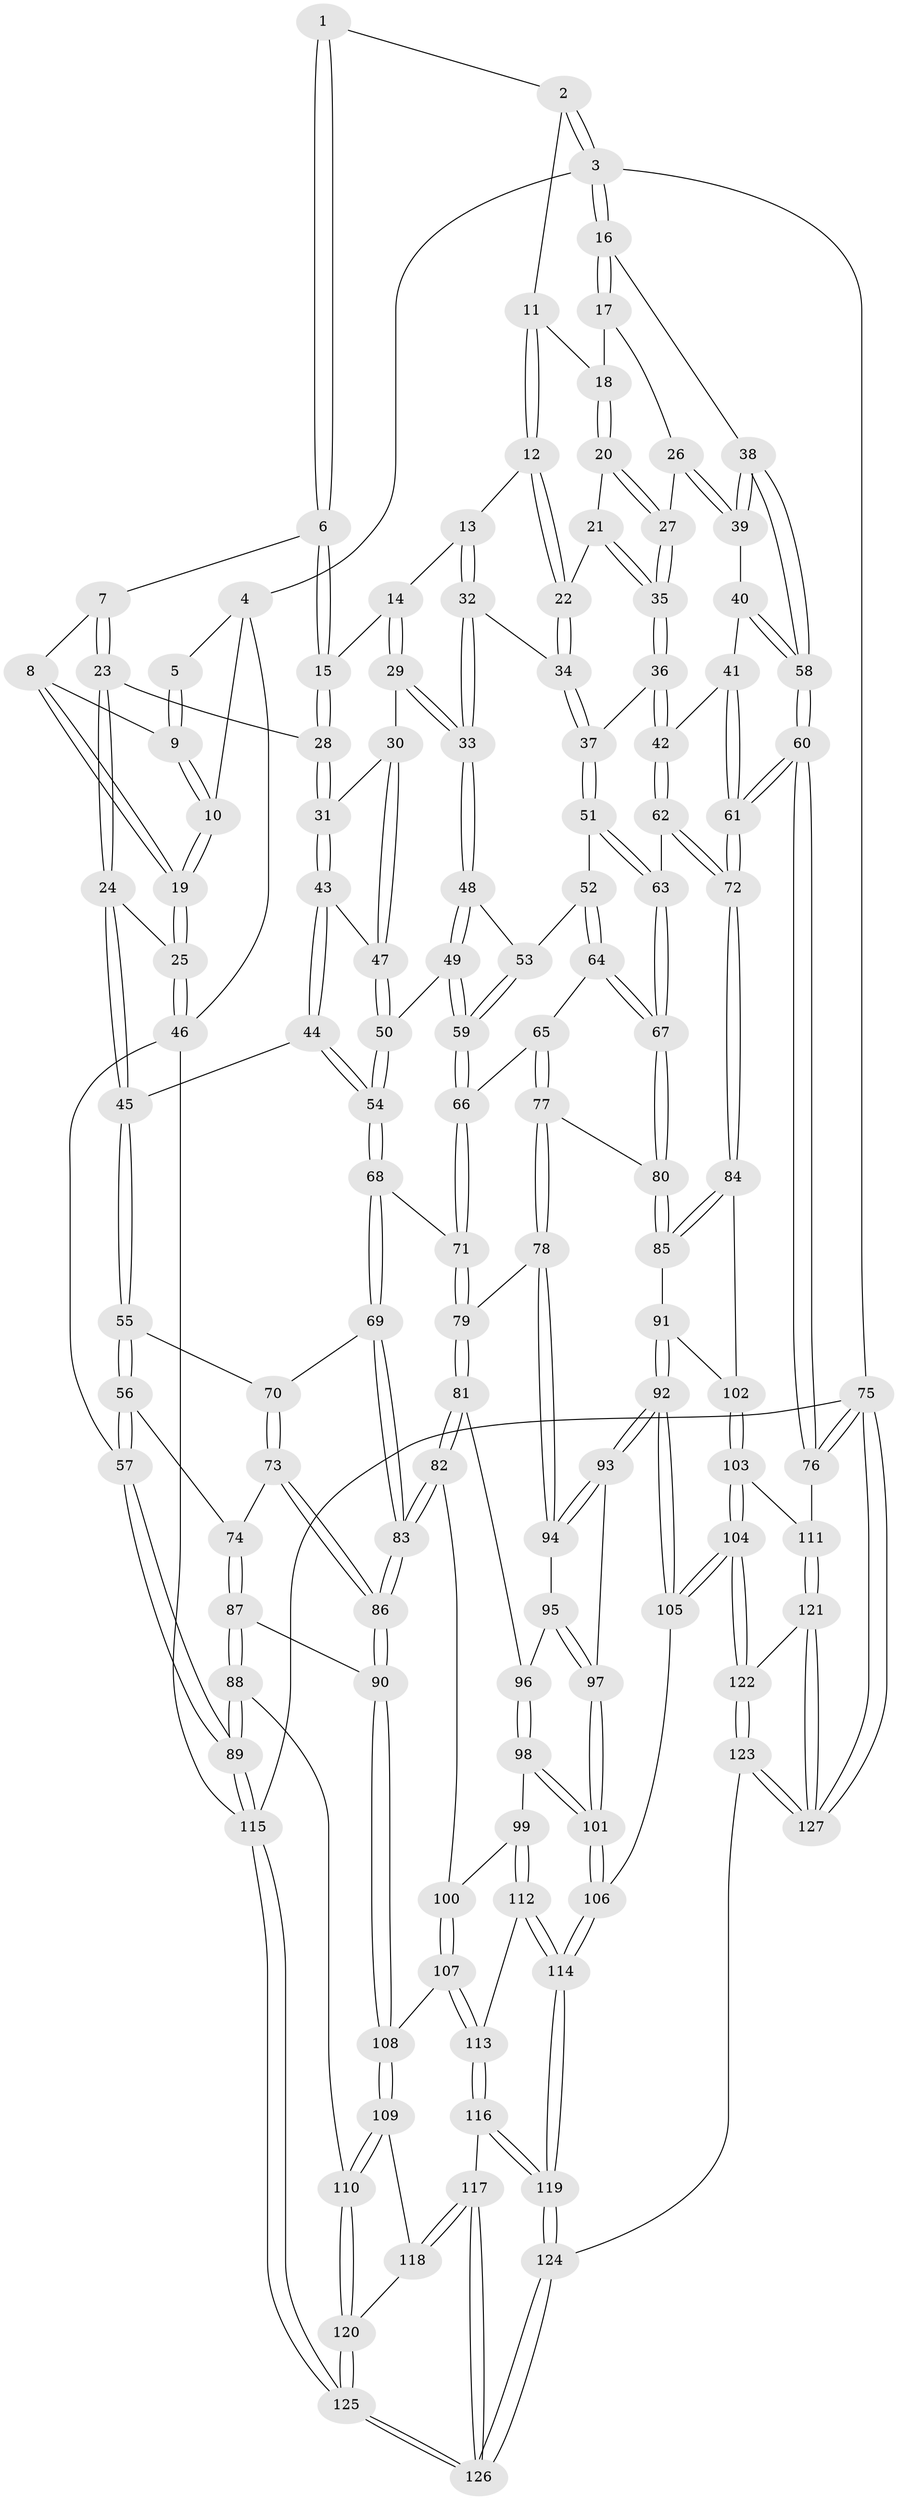 // Generated by graph-tools (version 1.1) at 2025/51/03/09/25 03:51:08]
// undirected, 127 vertices, 314 edges
graph export_dot {
graph [start="1"]
  node [color=gray90,style=filled];
  1 [pos="+0.5229524075236878+0"];
  2 [pos="+0.7122137006801001+0"];
  3 [pos="+1+0"];
  4 [pos="+0.1635277841785433+0"];
  5 [pos="+0.25348078937105395+0"];
  6 [pos="+0.4353810764331924+0.14093050659372372"];
  7 [pos="+0.4099205108139838+0.13414652852774414"];
  8 [pos="+0.3953008737571961+0.12625736283791764"];
  9 [pos="+0.35717021161735385+0.05534772398589025"];
  10 [pos="+0.14255643405679594+0.1870553329059348"];
  11 [pos="+0.68328870235379+0.0032619272140321396"];
  12 [pos="+0.5135332815503044+0.16041456686842653"];
  13 [pos="+0.5095043729272626+0.16238274386862273"];
  14 [pos="+0.4563547773899619+0.1555347093839494"];
  15 [pos="+0.4500889390659695+0.15134661995097104"];
  16 [pos="+1+0.026309827679766647"];
  17 [pos="+0.8570341442897675+0.17311543529447562"];
  18 [pos="+0.7169326502573423+0.10347957588949183"];
  19 [pos="+0.14016773331439084+0.21033920179994994"];
  20 [pos="+0.7140914428874889+0.13281812388995426"];
  21 [pos="+0.6492325255188544+0.2289978330779543"];
  22 [pos="+0.6370059296291096+0.2310001671106709"];
  23 [pos="+0.31335989449819673+0.27576631350146574"];
  24 [pos="+0.16147602651923756+0.2734120665886073"];
  25 [pos="+0.1350201910642129+0.2233135807138251"];
  26 [pos="+0.8203909841002411+0.2688553395244047"];
  27 [pos="+0.769046300385271+0.2684177910870014"];
  28 [pos="+0.3288044630149847+0.2809616702818373"];
  29 [pos="+0.40773019975114877+0.2963999775634354"];
  30 [pos="+0.39692662268830814+0.3016814575062028"];
  31 [pos="+0.3527493798902876+0.29015635104552034"];
  32 [pos="+0.5446859057018992+0.3229374097586988"];
  33 [pos="+0.5241319244993595+0.3334719814577294"];
  34 [pos="+0.5517818325028385+0.32446346361201694"];
  35 [pos="+0.7083987392261609+0.3295219826155712"];
  36 [pos="+0.6969300644468428+0.3638634035882237"];
  37 [pos="+0.643449366080908+0.3815301032351955"];
  38 [pos="+1+0.20979505299200998"];
  39 [pos="+0.8336984766208736+0.2799692873445285"];
  40 [pos="+0.8635719313463409+0.38551409746890364"];
  41 [pos="+0.860949585772132+0.3886259291752901"];
  42 [pos="+0.7946983869322111+0.4383927301135885"];
  43 [pos="+0.3321564921565464+0.3888670934651829"];
  44 [pos="+0.3018679608082777+0.395750063850873"];
  45 [pos="+0.16702221217850757+0.3422038717389522"];
  46 [pos="+0+0.22416893298962143"];
  47 [pos="+0.3915869492291582+0.38645127324083833"];
  48 [pos="+0.4858180430996335+0.4046315656408201"];
  49 [pos="+0.4451426817334673+0.44442551656796103"];
  50 [pos="+0.43464043866585494+0.44700994296187185"];
  51 [pos="+0.6317850796340614+0.4155627843810321"];
  52 [pos="+0.6144738728648331+0.439254702107442"];
  53 [pos="+0.5531491152362744+0.44179314922853896"];
  54 [pos="+0.3682383590513625+0.534655885724865"];
  55 [pos="+0.1465357429569443+0.4226582299060467"];
  56 [pos="+0.006743122076980426+0.5463789731568539"];
  57 [pos="+0+0.5929573427636772"];
  58 [pos="+1+0.3070500361465733"];
  59 [pos="+0.5152441983682562+0.4937112766008484"];
  60 [pos="+1+0.6619795399058738"];
  61 [pos="+1+0.6494280531407869"];
  62 [pos="+0.79596226494964+0.5225322258348358"];
  63 [pos="+0.7299139955906506+0.5636232930054017"];
  64 [pos="+0.5877453007430508+0.5359674810179381"];
  65 [pos="+0.5690902839289294+0.5475086473122299"];
  66 [pos="+0.5513919567570871+0.5391902306575904"];
  67 [pos="+0.7289637635947174+0.5646023630772977"];
  68 [pos="+0.3681695713962391+0.5348342843539521"];
  69 [pos="+0.3280613344250344+0.5610550548517743"];
  70 [pos="+0.21756831738678514+0.4933367521230285"];
  71 [pos="+0.4269973934439389+0.5680175423097933"];
  72 [pos="+1+0.6477284774295603"];
  73 [pos="+0.17435772253452345+0.6441793205056783"];
  74 [pos="+0.1450615467318057+0.6393108612530548"];
  75 [pos="+1+1"];
  76 [pos="+1+0.7505953343173569"];
  77 [pos="+0.5599529476279473+0.6353191024059095"];
  78 [pos="+0.5523211025383037+0.6470113577988799"];
  79 [pos="+0.471249703329182+0.6357977847587185"];
  80 [pos="+0.712587067563255+0.6394574171759979"];
  81 [pos="+0.41317963619041376+0.7064039471537829"];
  82 [pos="+0.35706398279273555+0.7093241168658719"];
  83 [pos="+0.290617786201891+0.6938776249030111"];
  84 [pos="+0.9824003216736381+0.6654680075595268"];
  85 [pos="+0.7163785018382905+0.6562174054717963"];
  86 [pos="+0.2868562042932492+0.6966944050852129"];
  87 [pos="+0.10399652592355452+0.7505255575614951"];
  88 [pos="+0.021219357991536663+0.8350290422580212"];
  89 [pos="+0+0.8087639377077963"];
  90 [pos="+0.28212355042377196+0.7094132278461457"];
  91 [pos="+0.7136896682596716+0.7194098424772539"];
  92 [pos="+0.6911485563250773+0.7724866645528473"];
  93 [pos="+0.6102630149458357+0.733137838278693"];
  94 [pos="+0.5542730445387233+0.6654467819120186"];
  95 [pos="+0.4981090672592686+0.7384811733475894"];
  96 [pos="+0.4662488318513644+0.7428039232127485"];
  97 [pos="+0.5355147956755149+0.7831824846268173"];
  98 [pos="+0.4529259602647504+0.8086415552060817"];
  99 [pos="+0.4480875109095875+0.8125378456141933"];
  100 [pos="+0.40650614251969264+0.7984897871618575"];
  101 [pos="+0.5372815317066365+0.8302251625622791"];
  102 [pos="+0.9059139662415538+0.7087600265510887"];
  103 [pos="+0.7898088063706922+0.8326287963645471"];
  104 [pos="+0.703369457616897+0.837169241931842"];
  105 [pos="+0.7018689459111268+0.8348053234102094"];
  106 [pos="+0.542163890863623+0.8383047921627744"];
  107 [pos="+0.34895934872803924+0.855745656465361"];
  108 [pos="+0.26474713020409213+0.8085948094240061"];
  109 [pos="+0.2608887914598298+0.8126393316123934"];
  110 [pos="+0.0312355565784792+0.8394942734273646"];
  111 [pos="+0.8844663791740095+0.8905860153782386"];
  112 [pos="+0.43835115969060157+0.8523989358679506"];
  113 [pos="+0.37297791370540995+0.8815918184198301"];
  114 [pos="+0.5082380146271678+0.9163232864298732"];
  115 [pos="+0+1"];
  116 [pos="+0.3743250885899485+0.8918267074800026"];
  117 [pos="+0.30686164013741796+1"];
  118 [pos="+0.24814009636627568+0.8854514429339475"];
  119 [pos="+0.5116061943592315+1"];
  120 [pos="+0.14227043767910885+0.9635999883016203"];
  121 [pos="+0.8577443650173274+0.9922936548500446"];
  122 [pos="+0.7002293768787695+0.8639689053161469"];
  123 [pos="+0.5752563943861694+1"];
  124 [pos="+0.5696398761491153+1"];
  125 [pos="+0.21006450480543792+1"];
  126 [pos="+0.31170864942396026+1"];
  127 [pos="+0.8892091033250373+1"];
  1 -- 2;
  1 -- 6;
  1 -- 6;
  2 -- 3;
  2 -- 3;
  2 -- 11;
  3 -- 4;
  3 -- 16;
  3 -- 16;
  3 -- 75;
  4 -- 5;
  4 -- 10;
  4 -- 46;
  5 -- 9;
  5 -- 9;
  6 -- 7;
  6 -- 15;
  6 -- 15;
  7 -- 8;
  7 -- 23;
  7 -- 23;
  8 -- 9;
  8 -- 19;
  8 -- 19;
  9 -- 10;
  9 -- 10;
  10 -- 19;
  10 -- 19;
  11 -- 12;
  11 -- 12;
  11 -- 18;
  12 -- 13;
  12 -- 22;
  12 -- 22;
  13 -- 14;
  13 -- 32;
  13 -- 32;
  14 -- 15;
  14 -- 29;
  14 -- 29;
  15 -- 28;
  15 -- 28;
  16 -- 17;
  16 -- 17;
  16 -- 38;
  17 -- 18;
  17 -- 26;
  18 -- 20;
  18 -- 20;
  19 -- 25;
  19 -- 25;
  20 -- 21;
  20 -- 27;
  20 -- 27;
  21 -- 22;
  21 -- 35;
  21 -- 35;
  22 -- 34;
  22 -- 34;
  23 -- 24;
  23 -- 24;
  23 -- 28;
  24 -- 25;
  24 -- 45;
  24 -- 45;
  25 -- 46;
  25 -- 46;
  26 -- 27;
  26 -- 39;
  26 -- 39;
  27 -- 35;
  27 -- 35;
  28 -- 31;
  28 -- 31;
  29 -- 30;
  29 -- 33;
  29 -- 33;
  30 -- 31;
  30 -- 47;
  30 -- 47;
  31 -- 43;
  31 -- 43;
  32 -- 33;
  32 -- 33;
  32 -- 34;
  33 -- 48;
  33 -- 48;
  34 -- 37;
  34 -- 37;
  35 -- 36;
  35 -- 36;
  36 -- 37;
  36 -- 42;
  36 -- 42;
  37 -- 51;
  37 -- 51;
  38 -- 39;
  38 -- 39;
  38 -- 58;
  38 -- 58;
  39 -- 40;
  40 -- 41;
  40 -- 58;
  40 -- 58;
  41 -- 42;
  41 -- 61;
  41 -- 61;
  42 -- 62;
  42 -- 62;
  43 -- 44;
  43 -- 44;
  43 -- 47;
  44 -- 45;
  44 -- 54;
  44 -- 54;
  45 -- 55;
  45 -- 55;
  46 -- 57;
  46 -- 115;
  47 -- 50;
  47 -- 50;
  48 -- 49;
  48 -- 49;
  48 -- 53;
  49 -- 50;
  49 -- 59;
  49 -- 59;
  50 -- 54;
  50 -- 54;
  51 -- 52;
  51 -- 63;
  51 -- 63;
  52 -- 53;
  52 -- 64;
  52 -- 64;
  53 -- 59;
  53 -- 59;
  54 -- 68;
  54 -- 68;
  55 -- 56;
  55 -- 56;
  55 -- 70;
  56 -- 57;
  56 -- 57;
  56 -- 74;
  57 -- 89;
  57 -- 89;
  58 -- 60;
  58 -- 60;
  59 -- 66;
  59 -- 66;
  60 -- 61;
  60 -- 61;
  60 -- 76;
  60 -- 76;
  61 -- 72;
  61 -- 72;
  62 -- 63;
  62 -- 72;
  62 -- 72;
  63 -- 67;
  63 -- 67;
  64 -- 65;
  64 -- 67;
  64 -- 67;
  65 -- 66;
  65 -- 77;
  65 -- 77;
  66 -- 71;
  66 -- 71;
  67 -- 80;
  67 -- 80;
  68 -- 69;
  68 -- 69;
  68 -- 71;
  69 -- 70;
  69 -- 83;
  69 -- 83;
  70 -- 73;
  70 -- 73;
  71 -- 79;
  71 -- 79;
  72 -- 84;
  72 -- 84;
  73 -- 74;
  73 -- 86;
  73 -- 86;
  74 -- 87;
  74 -- 87;
  75 -- 76;
  75 -- 76;
  75 -- 127;
  75 -- 127;
  75 -- 115;
  76 -- 111;
  77 -- 78;
  77 -- 78;
  77 -- 80;
  78 -- 79;
  78 -- 94;
  78 -- 94;
  79 -- 81;
  79 -- 81;
  80 -- 85;
  80 -- 85;
  81 -- 82;
  81 -- 82;
  81 -- 96;
  82 -- 83;
  82 -- 83;
  82 -- 100;
  83 -- 86;
  83 -- 86;
  84 -- 85;
  84 -- 85;
  84 -- 102;
  85 -- 91;
  86 -- 90;
  86 -- 90;
  87 -- 88;
  87 -- 88;
  87 -- 90;
  88 -- 89;
  88 -- 89;
  88 -- 110;
  89 -- 115;
  89 -- 115;
  90 -- 108;
  90 -- 108;
  91 -- 92;
  91 -- 92;
  91 -- 102;
  92 -- 93;
  92 -- 93;
  92 -- 105;
  92 -- 105;
  93 -- 94;
  93 -- 94;
  93 -- 97;
  94 -- 95;
  95 -- 96;
  95 -- 97;
  95 -- 97;
  96 -- 98;
  96 -- 98;
  97 -- 101;
  97 -- 101;
  98 -- 99;
  98 -- 101;
  98 -- 101;
  99 -- 100;
  99 -- 112;
  99 -- 112;
  100 -- 107;
  100 -- 107;
  101 -- 106;
  101 -- 106;
  102 -- 103;
  102 -- 103;
  103 -- 104;
  103 -- 104;
  103 -- 111;
  104 -- 105;
  104 -- 105;
  104 -- 122;
  104 -- 122;
  105 -- 106;
  106 -- 114;
  106 -- 114;
  107 -- 108;
  107 -- 113;
  107 -- 113;
  108 -- 109;
  108 -- 109;
  109 -- 110;
  109 -- 110;
  109 -- 118;
  110 -- 120;
  110 -- 120;
  111 -- 121;
  111 -- 121;
  112 -- 113;
  112 -- 114;
  112 -- 114;
  113 -- 116;
  113 -- 116;
  114 -- 119;
  114 -- 119;
  115 -- 125;
  115 -- 125;
  116 -- 117;
  116 -- 119;
  116 -- 119;
  117 -- 118;
  117 -- 118;
  117 -- 126;
  117 -- 126;
  118 -- 120;
  119 -- 124;
  119 -- 124;
  120 -- 125;
  120 -- 125;
  121 -- 122;
  121 -- 127;
  121 -- 127;
  122 -- 123;
  122 -- 123;
  123 -- 124;
  123 -- 127;
  123 -- 127;
  124 -- 126;
  124 -- 126;
  125 -- 126;
  125 -- 126;
}

